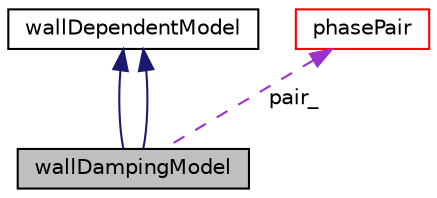 digraph "wallDampingModel"
{
  bgcolor="transparent";
  edge [fontname="Helvetica",fontsize="10",labelfontname="Helvetica",labelfontsize="10"];
  node [fontname="Helvetica",fontsize="10",shape=record];
  Node7 [label="wallDampingModel",height=0.2,width=0.4,color="black", fillcolor="grey75", style="filled", fontcolor="black"];
  Node8 -> Node7 [dir="back",color="midnightblue",fontsize="10",style="solid",fontname="Helvetica"];
  Node8 [label="wallDependentModel",height=0.2,width=0.4,color="black",URL="$a02592.html",tooltip="A class which provides on-demand creation and caching of wall distance and wall normal fields for use..."];
  Node8 -> Node7 [dir="back",color="midnightblue",fontsize="10",style="solid",fontname="Helvetica"];
  Node9 -> Node7 [dir="back",color="darkorchid3",fontsize="10",style="dashed",label=" pair_" ,fontname="Helvetica"];
  Node9 [label="phasePair",height=0.2,width=0.4,color="red",URL="$a02796.html"];
}
